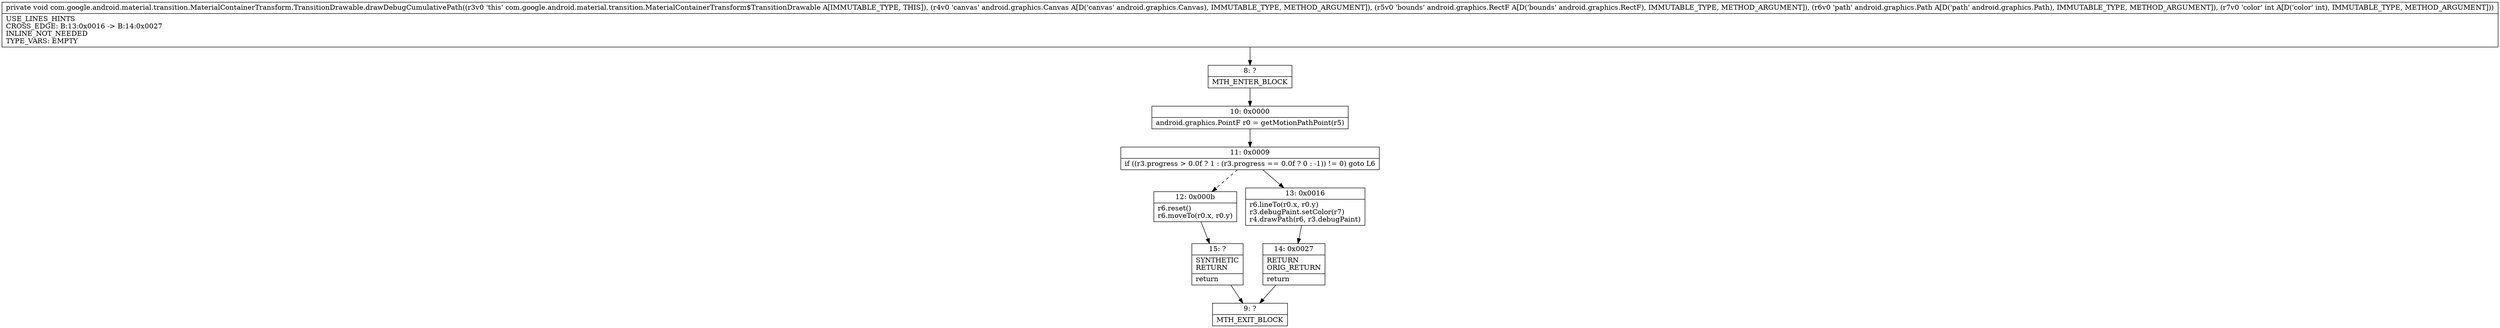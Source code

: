 digraph "CFG forcom.google.android.material.transition.MaterialContainerTransform.TransitionDrawable.drawDebugCumulativePath(Landroid\/graphics\/Canvas;Landroid\/graphics\/RectF;Landroid\/graphics\/Path;I)V" {
Node_8 [shape=record,label="{8\:\ ?|MTH_ENTER_BLOCK\l}"];
Node_10 [shape=record,label="{10\:\ 0x0000|android.graphics.PointF r0 = getMotionPathPoint(r5)\l}"];
Node_11 [shape=record,label="{11\:\ 0x0009|if ((r3.progress \> 0.0f ? 1 : (r3.progress == 0.0f ? 0 : \-1)) != 0) goto L6\l}"];
Node_12 [shape=record,label="{12\:\ 0x000b|r6.reset()\lr6.moveTo(r0.x, r0.y)\l}"];
Node_15 [shape=record,label="{15\:\ ?|SYNTHETIC\lRETURN\l|return\l}"];
Node_9 [shape=record,label="{9\:\ ?|MTH_EXIT_BLOCK\l}"];
Node_13 [shape=record,label="{13\:\ 0x0016|r6.lineTo(r0.x, r0.y)\lr3.debugPaint.setColor(r7)\lr4.drawPath(r6, r3.debugPaint)\l}"];
Node_14 [shape=record,label="{14\:\ 0x0027|RETURN\lORIG_RETURN\l|return\l}"];
MethodNode[shape=record,label="{private void com.google.android.material.transition.MaterialContainerTransform.TransitionDrawable.drawDebugCumulativePath((r3v0 'this' com.google.android.material.transition.MaterialContainerTransform$TransitionDrawable A[IMMUTABLE_TYPE, THIS]), (r4v0 'canvas' android.graphics.Canvas A[D('canvas' android.graphics.Canvas), IMMUTABLE_TYPE, METHOD_ARGUMENT]), (r5v0 'bounds' android.graphics.RectF A[D('bounds' android.graphics.RectF), IMMUTABLE_TYPE, METHOD_ARGUMENT]), (r6v0 'path' android.graphics.Path A[D('path' android.graphics.Path), IMMUTABLE_TYPE, METHOD_ARGUMENT]), (r7v0 'color' int A[D('color' int), IMMUTABLE_TYPE, METHOD_ARGUMENT]))  | USE_LINES_HINTS\lCROSS_EDGE: B:13:0x0016 \-\> B:14:0x0027\lINLINE_NOT_NEEDED\lTYPE_VARS: EMPTY\l}"];
MethodNode -> Node_8;Node_8 -> Node_10;
Node_10 -> Node_11;
Node_11 -> Node_12[style=dashed];
Node_11 -> Node_13;
Node_12 -> Node_15;
Node_15 -> Node_9;
Node_13 -> Node_14;
Node_14 -> Node_9;
}

